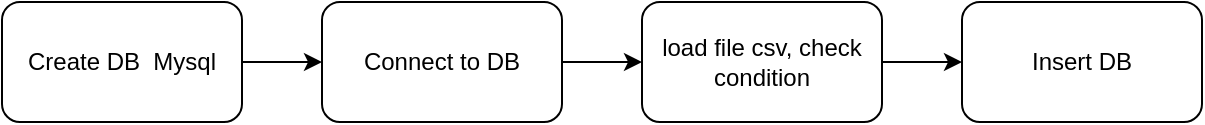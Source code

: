 <mxfile version="24.6.3" type="device">
  <diagram id="C5RBs43oDa-KdzZeNtuy" name="Page-1">
    <mxGraphModel dx="794" dy="420" grid="1" gridSize="10" guides="1" tooltips="1" connect="1" arrows="1" fold="1" page="1" pageScale="1" pageWidth="827" pageHeight="1169" math="0" shadow="0">
      <root>
        <mxCell id="WIyWlLk6GJQsqaUBKTNV-0" />
        <mxCell id="WIyWlLk6GJQsqaUBKTNV-1" parent="WIyWlLk6GJQsqaUBKTNV-0" />
        <mxCell id="9f-_plg-Kw7uHn_xI5RN-1" value="Insert DB" style="rounded=1;whiteSpace=wrap;html=1;" vertex="1" parent="WIyWlLk6GJQsqaUBKTNV-1">
          <mxGeometry x="580" y="220" width="120" height="60" as="geometry" />
        </mxCell>
        <mxCell id="9f-_plg-Kw7uHn_xI5RN-7" value="" style="edgeStyle=orthogonalEdgeStyle;rounded=0;orthogonalLoop=1;jettySize=auto;html=1;" edge="1" parent="WIyWlLk6GJQsqaUBKTNV-1" source="9f-_plg-Kw7uHn_xI5RN-2" target="9f-_plg-Kw7uHn_xI5RN-1">
          <mxGeometry relative="1" as="geometry" />
        </mxCell>
        <mxCell id="9f-_plg-Kw7uHn_xI5RN-2" value="load file csv, check condition" style="rounded=1;whiteSpace=wrap;html=1;" vertex="1" parent="WIyWlLk6GJQsqaUBKTNV-1">
          <mxGeometry x="420" y="220" width="120" height="60" as="geometry" />
        </mxCell>
        <mxCell id="9f-_plg-Kw7uHn_xI5RN-6" value="" style="edgeStyle=orthogonalEdgeStyle;rounded=0;orthogonalLoop=1;jettySize=auto;html=1;" edge="1" parent="WIyWlLk6GJQsqaUBKTNV-1" source="9f-_plg-Kw7uHn_xI5RN-3" target="9f-_plg-Kw7uHn_xI5RN-2">
          <mxGeometry relative="1" as="geometry" />
        </mxCell>
        <mxCell id="9f-_plg-Kw7uHn_xI5RN-3" value="Connect to DB" style="rounded=1;whiteSpace=wrap;html=1;" vertex="1" parent="WIyWlLk6GJQsqaUBKTNV-1">
          <mxGeometry x="260" y="220" width="120" height="60" as="geometry" />
        </mxCell>
        <mxCell id="9f-_plg-Kw7uHn_xI5RN-5" value="" style="edgeStyle=orthogonalEdgeStyle;rounded=0;orthogonalLoop=1;jettySize=auto;html=1;" edge="1" parent="WIyWlLk6GJQsqaUBKTNV-1" source="9f-_plg-Kw7uHn_xI5RN-4" target="9f-_plg-Kw7uHn_xI5RN-3">
          <mxGeometry relative="1" as="geometry" />
        </mxCell>
        <mxCell id="9f-_plg-Kw7uHn_xI5RN-4" value="Create DB&amp;nbsp; Mysql" style="rounded=1;whiteSpace=wrap;html=1;" vertex="1" parent="WIyWlLk6GJQsqaUBKTNV-1">
          <mxGeometry x="100" y="220" width="120" height="60" as="geometry" />
        </mxCell>
      </root>
    </mxGraphModel>
  </diagram>
</mxfile>
